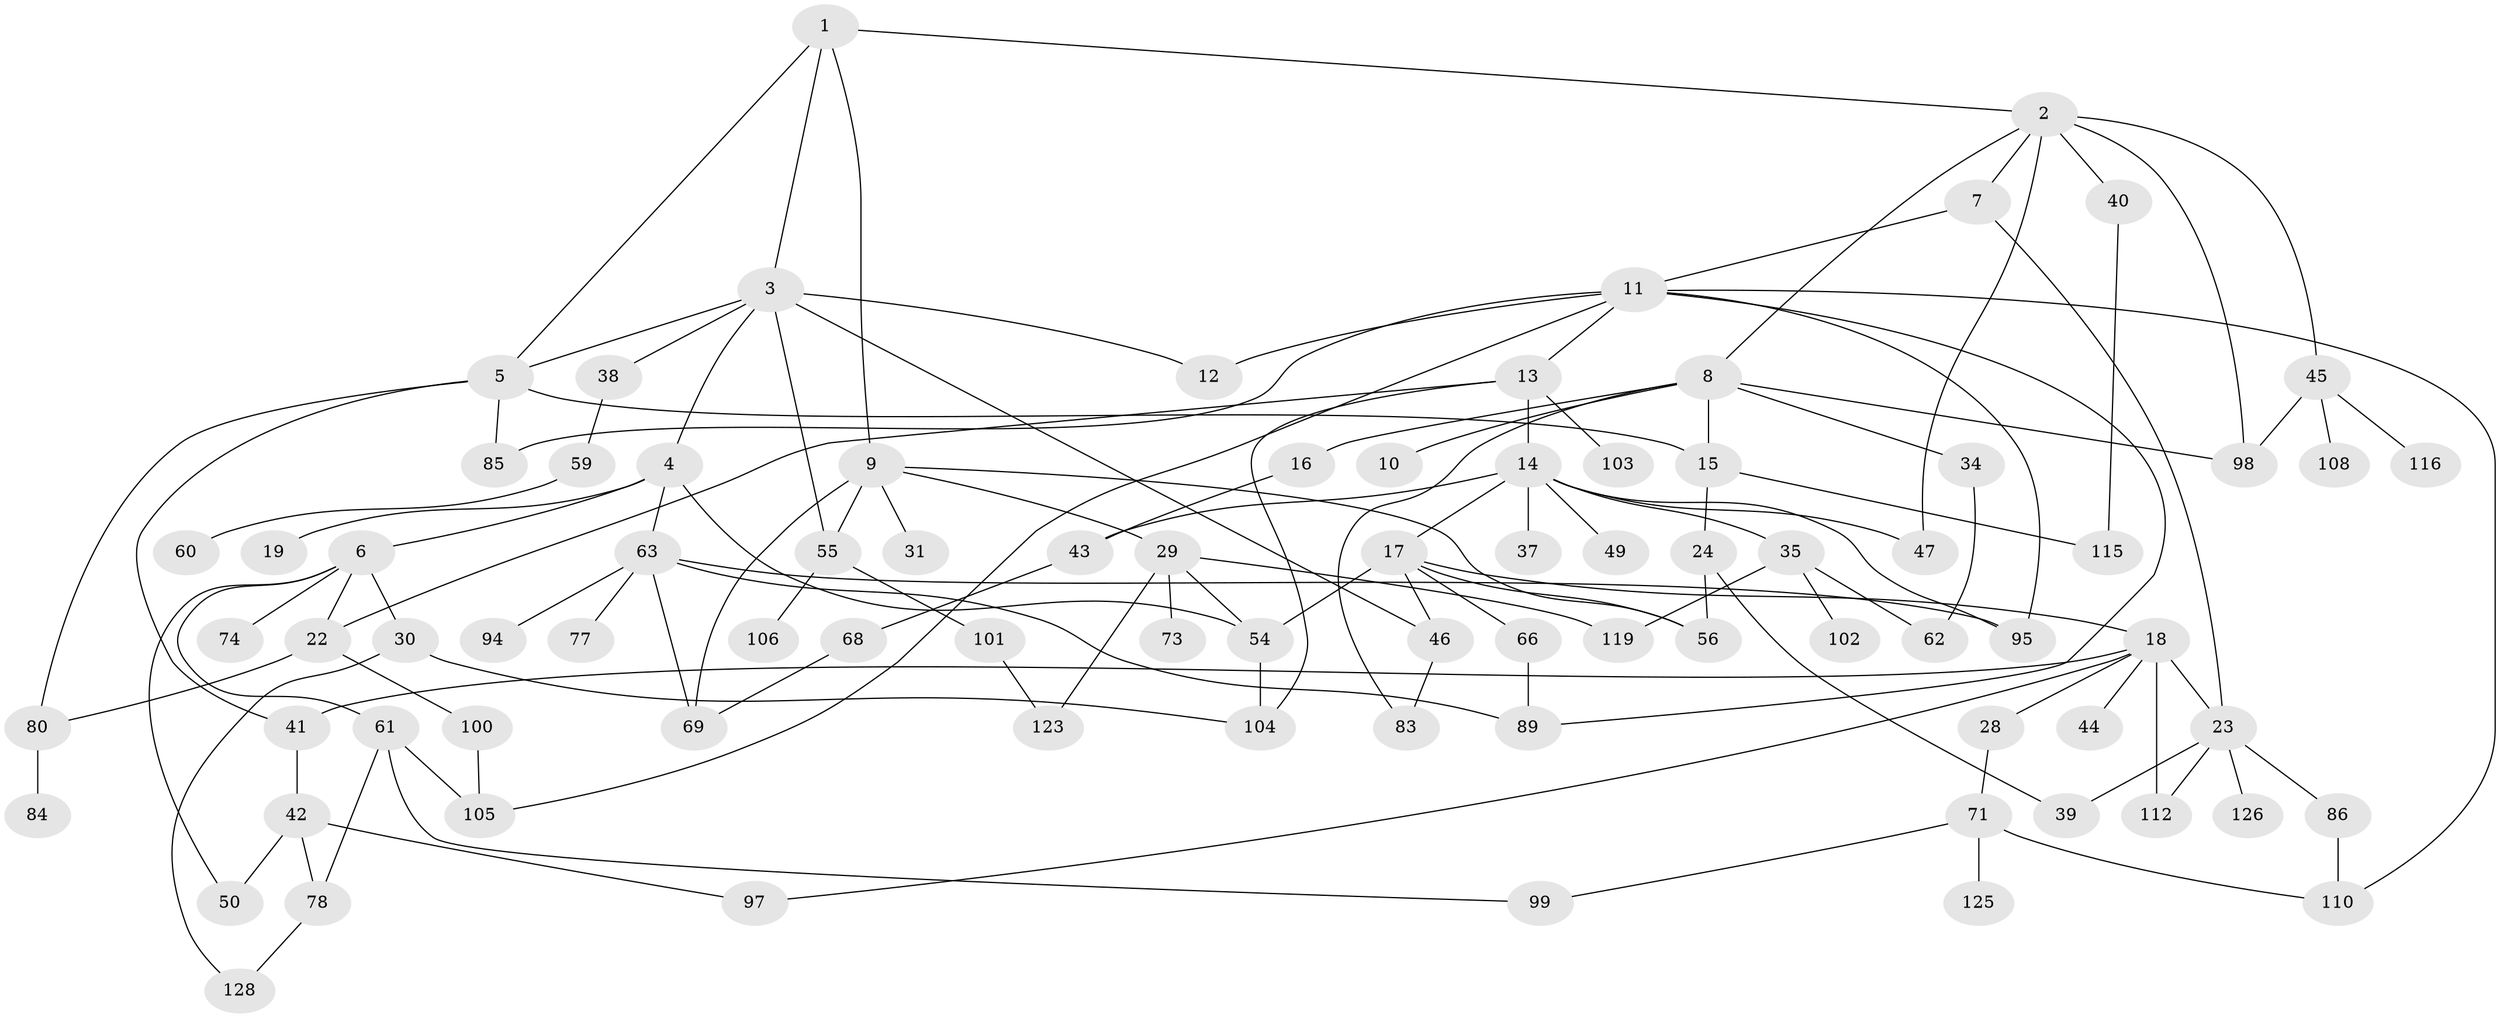 // Generated by graph-tools (version 1.1) at 2025/23/03/03/25 07:23:31]
// undirected, 85 vertices, 126 edges
graph export_dot {
graph [start="1"]
  node [color=gray90,style=filled];
  1;
  2 [super="+25"];
  3 [super="+67"];
  4 [super="+87"];
  5 [super="+26"];
  6 [super="+33"];
  7 [super="+48"];
  8 [super="+75"];
  9 [super="+21"];
  10 [super="+52"];
  11 [super="+111"];
  12 [super="+53"];
  13 [super="+88"];
  14 [super="+20"];
  15 [super="+79"];
  16;
  17;
  18 [super="+27"];
  19;
  22 [super="+36"];
  23;
  24 [super="+32"];
  28 [super="+114"];
  29 [super="+109"];
  30 [super="+107"];
  31;
  34;
  35 [super="+65"];
  37;
  38 [super="+118"];
  39 [super="+70"];
  40 [super="+72"];
  41 [super="+81"];
  42 [super="+58"];
  43;
  44 [super="+51"];
  45 [super="+57"];
  46 [super="+96"];
  47;
  49;
  50;
  54 [super="+127"];
  55 [super="+76"];
  56 [super="+124"];
  59;
  60;
  61 [super="+117"];
  62;
  63 [super="+64"];
  66;
  68;
  69 [super="+121"];
  71 [super="+92"];
  73;
  74 [super="+93"];
  77;
  78;
  80 [super="+82"];
  83;
  84;
  85 [super="+91"];
  86;
  89 [super="+90"];
  94;
  95;
  97;
  98 [super="+113"];
  99;
  100;
  101;
  102;
  103 [super="+129"];
  104 [super="+122"];
  105;
  106;
  108;
  110 [super="+120"];
  112;
  115;
  116;
  119;
  123;
  125;
  126;
  128;
  1 -- 2;
  1 -- 3;
  1 -- 9;
  1 -- 5;
  2 -- 7;
  2 -- 8;
  2 -- 45;
  2 -- 98;
  2 -- 40;
  2 -- 47;
  3 -- 4;
  3 -- 5;
  3 -- 12;
  3 -- 38;
  3 -- 55;
  3 -- 46 [weight=2];
  4 -- 6;
  4 -- 19;
  4 -- 54;
  4 -- 63;
  5 -- 80;
  5 -- 15;
  5 -- 85;
  5 -- 41;
  6 -- 30;
  6 -- 61;
  6 -- 74;
  6 -- 50;
  6 -- 22;
  7 -- 11;
  7 -- 23;
  8 -- 10;
  8 -- 15;
  8 -- 16;
  8 -- 34;
  8 -- 83;
  8 -- 98;
  9 -- 29;
  9 -- 55;
  9 -- 69;
  9 -- 31;
  9 -- 56;
  11 -- 13;
  11 -- 95;
  11 -- 105;
  11 -- 110;
  11 -- 12;
  11 -- 85;
  11 -- 89;
  13 -- 14;
  13 -- 22;
  13 -- 104;
  13 -- 103;
  14 -- 17;
  14 -- 35;
  14 -- 37;
  14 -- 49;
  14 -- 47;
  14 -- 43;
  14 -- 95;
  15 -- 24;
  15 -- 115;
  16 -- 43;
  17 -- 18;
  17 -- 46;
  17 -- 66;
  17 -- 56;
  17 -- 54;
  18 -- 23;
  18 -- 97;
  18 -- 41;
  18 -- 112;
  18 -- 28;
  18 -- 44;
  22 -- 100;
  22 -- 80;
  23 -- 86;
  23 -- 112;
  23 -- 126;
  23 -- 39;
  24 -- 56;
  24 -- 39;
  28 -- 71;
  29 -- 73;
  29 -- 119;
  29 -- 123;
  29 -- 54;
  30 -- 128;
  30 -- 104;
  34 -- 62;
  35 -- 119;
  35 -- 62;
  35 -- 102;
  38 -- 59;
  40 -- 115;
  41 -- 42;
  42 -- 50;
  42 -- 97;
  42 -- 78;
  43 -- 68;
  45 -- 98;
  45 -- 108;
  45 -- 116;
  46 -- 83;
  54 -- 104;
  55 -- 101;
  55 -- 106;
  59 -- 60;
  61 -- 99;
  61 -- 78;
  61 -- 105;
  63 -- 69;
  63 -- 77;
  63 -- 95;
  63 -- 94;
  63 -- 89;
  66 -- 89;
  68 -- 69;
  71 -- 99;
  71 -- 125;
  71 -- 110;
  78 -- 128;
  80 -- 84;
  86 -- 110;
  100 -- 105;
  101 -- 123;
}
